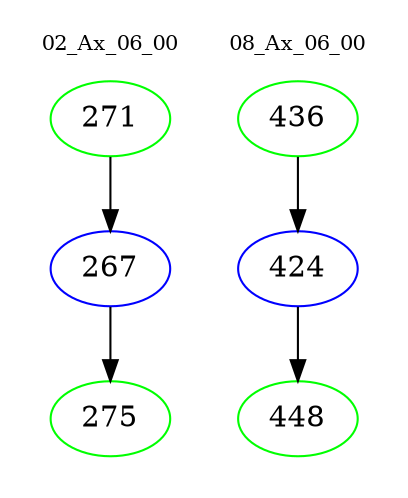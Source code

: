 digraph{
subgraph cluster_0 {
color = white
label = "02_Ax_06_00";
fontsize=10;
T0_271 [label="271", color="green"]
T0_271 -> T0_267 [color="black"]
T0_267 [label="267", color="blue"]
T0_267 -> T0_275 [color="black"]
T0_275 [label="275", color="green"]
}
subgraph cluster_1 {
color = white
label = "08_Ax_06_00";
fontsize=10;
T1_436 [label="436", color="green"]
T1_436 -> T1_424 [color="black"]
T1_424 [label="424", color="blue"]
T1_424 -> T1_448 [color="black"]
T1_448 [label="448", color="green"]
}
}

